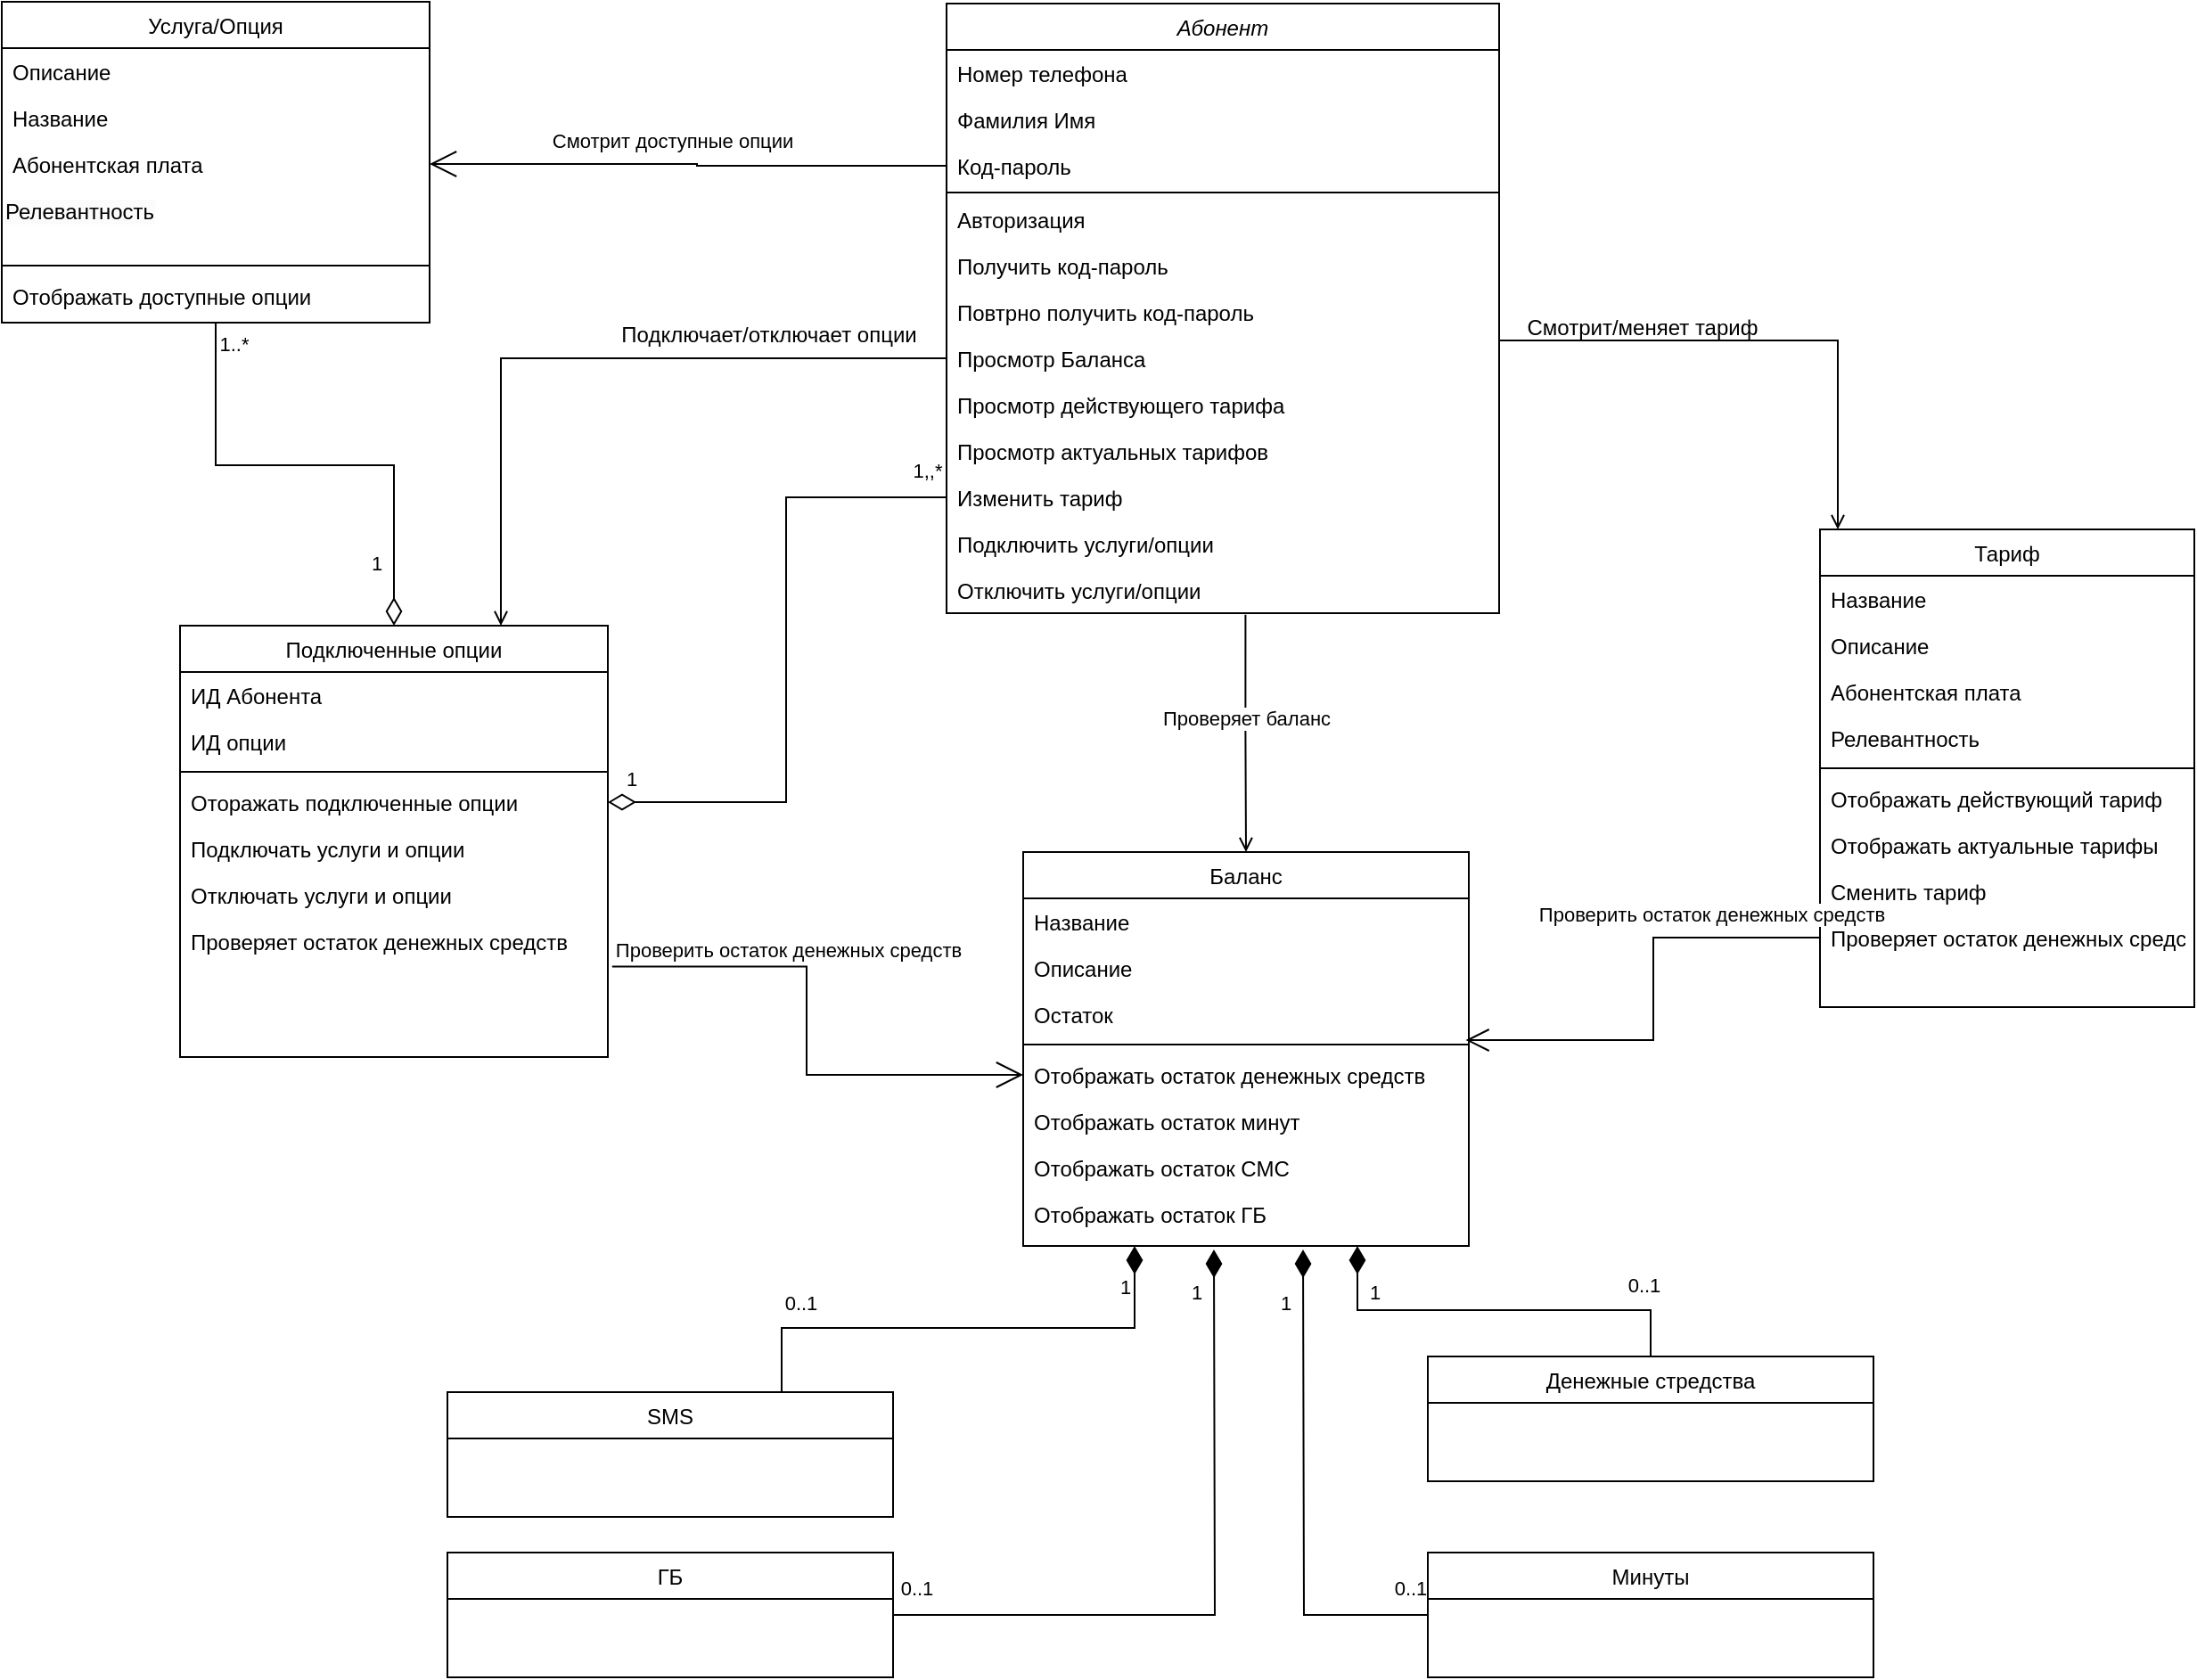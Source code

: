 <mxfile version="20.8.16" type="device"><diagram id="C5RBs43oDa-KdzZeNtuy" name="Page-1"><mxGraphModel dx="2600" dy="1035" grid="1" gridSize="10" guides="1" tooltips="1" connect="1" arrows="1" fold="1" page="1" pageScale="1" pageWidth="827" pageHeight="1169" math="0" shadow="0"><root><mxCell id="WIyWlLk6GJQsqaUBKTNV-0"/><mxCell id="WIyWlLk6GJQsqaUBKTNV-1" parent="WIyWlLk6GJQsqaUBKTNV-0"/><mxCell id="qqiauHN9ptgP1WvoEr8K-11" value="1,,*" style="edgeStyle=orthogonalEdgeStyle;rounded=0;orthogonalLoop=1;jettySize=auto;html=1;entryX=1;entryY=0.5;entryDx=0;entryDy=0;endArrow=diamondThin;endFill=0;endSize=13;exitX=0;exitY=0.5;exitDx=0;exitDy=0;" edge="1" parent="WIyWlLk6GJQsqaUBKTNV-1" source="E-SBOA3te5ItWCWo8NLV-11" target="qqiauHN9ptgP1WvoEr8K-5"><mxGeometry x="-0.935" y="-15" relative="1" as="geometry"><mxPoint x="360" y="400" as="sourcePoint"/><mxPoint as="offset"/></mxGeometry></mxCell><mxCell id="qqiauHN9ptgP1WvoEr8K-12" value="1" style="edgeLabel;html=1;align=center;verticalAlign=middle;resizable=0;points=[];" vertex="1" connectable="0" parent="qqiauHN9ptgP1WvoEr8K-11"><mxGeometry x="0.866" y="-2" relative="1" as="geometry"><mxPoint x="-11" y="-11" as="offset"/></mxGeometry></mxCell><mxCell id="zkfFHV4jXpPFQw0GAbJ--0" value="Абонент" style="swimlane;fontStyle=2;align=center;verticalAlign=top;childLayout=stackLayout;horizontal=1;startSize=26;horizontalStack=0;resizeParent=1;resizeLast=0;collapsible=1;marginBottom=0;rounded=0;shadow=0;strokeWidth=1;" parent="WIyWlLk6GJQsqaUBKTNV-1" vertex="1"><mxGeometry x="450" y="21" width="310" height="342" as="geometry"><mxRectangle x="220" y="120" width="160" height="26" as="alternateBounds"/></mxGeometry></mxCell><mxCell id="zkfFHV4jXpPFQw0GAbJ--1" value="Номер телефона" style="text;align=left;verticalAlign=top;spacingLeft=4;spacingRight=4;overflow=hidden;rotatable=0;points=[[0,0.5],[1,0.5]];portConstraint=eastwest;" parent="zkfFHV4jXpPFQw0GAbJ--0" vertex="1"><mxGeometry y="26" width="310" height="26" as="geometry"/></mxCell><mxCell id="E-SBOA3te5ItWCWo8NLV-16" value="Фамилия Имя" style="text;align=left;verticalAlign=top;spacingLeft=4;spacingRight=4;overflow=hidden;rotatable=0;points=[[0,0.5],[1,0.5]];portConstraint=eastwest;rounded=0;shadow=0;html=0;" parent="zkfFHV4jXpPFQw0GAbJ--0" vertex="1"><mxGeometry y="52" width="310" height="26" as="geometry"/></mxCell><mxCell id="E-SBOA3te5ItWCWo8NLV-2" value="Код-пароль" style="text;align=left;verticalAlign=top;spacingLeft=4;spacingRight=4;overflow=hidden;rotatable=0;points=[[0,0.5],[1,0.5]];portConstraint=eastwest;rounded=0;shadow=0;html=0;" parent="zkfFHV4jXpPFQw0GAbJ--0" vertex="1"><mxGeometry y="78" width="310" height="26" as="geometry"/></mxCell><mxCell id="zkfFHV4jXpPFQw0GAbJ--4" value="" style="line;html=1;strokeWidth=1;align=left;verticalAlign=middle;spacingTop=-1;spacingLeft=3;spacingRight=3;rotatable=0;labelPosition=right;points=[];portConstraint=eastwest;" parent="zkfFHV4jXpPFQw0GAbJ--0" vertex="1"><mxGeometry y="104" width="310" height="4" as="geometry"/></mxCell><mxCell id="E-SBOA3te5ItWCWo8NLV-5" value="Авторизация" style="text;align=left;verticalAlign=top;spacingLeft=4;spacingRight=4;overflow=hidden;rotatable=0;points=[[0,0.5],[1,0.5]];portConstraint=eastwest;" parent="zkfFHV4jXpPFQw0GAbJ--0" vertex="1"><mxGeometry y="108" width="310" height="26" as="geometry"/></mxCell><mxCell id="E-SBOA3te5ItWCWo8NLV-14" value="Получить код-пароль" style="text;align=left;verticalAlign=top;spacingLeft=4;spacingRight=4;overflow=hidden;rotatable=0;points=[[0,0.5],[1,0.5]];portConstraint=eastwest;" parent="zkfFHV4jXpPFQw0GAbJ--0" vertex="1"><mxGeometry y="134" width="310" height="26" as="geometry"/></mxCell><mxCell id="E-SBOA3te5ItWCWo8NLV-15" value="Повтрно получить код-пароль" style="text;align=left;verticalAlign=top;spacingLeft=4;spacingRight=4;overflow=hidden;rotatable=0;points=[[0,0.5],[1,0.5]];portConstraint=eastwest;" parent="zkfFHV4jXpPFQw0GAbJ--0" vertex="1"><mxGeometry y="160" width="310" height="26" as="geometry"/></mxCell><mxCell id="zkfFHV4jXpPFQw0GAbJ--5" value="Просмотр Баланса" style="text;align=left;verticalAlign=top;spacingLeft=4;spacingRight=4;overflow=hidden;rotatable=0;points=[[0,0.5],[1,0.5]];portConstraint=eastwest;" parent="zkfFHV4jXpPFQw0GAbJ--0" vertex="1"><mxGeometry y="186" width="310" height="26" as="geometry"/></mxCell><mxCell id="E-SBOA3te5ItWCWo8NLV-9" value="Просмотр действующего тарифа" style="text;align=left;verticalAlign=top;spacingLeft=4;spacingRight=4;overflow=hidden;rotatable=0;points=[[0,0.5],[1,0.5]];portConstraint=eastwest;" parent="zkfFHV4jXpPFQw0GAbJ--0" vertex="1"><mxGeometry y="212" width="310" height="26" as="geometry"/></mxCell><mxCell id="E-SBOA3te5ItWCWo8NLV-10" value="Просмотр актуальных тарифов" style="text;align=left;verticalAlign=top;spacingLeft=4;spacingRight=4;overflow=hidden;rotatable=0;points=[[0,0.5],[1,0.5]];portConstraint=eastwest;" parent="zkfFHV4jXpPFQw0GAbJ--0" vertex="1"><mxGeometry y="238" width="310" height="26" as="geometry"/></mxCell><mxCell id="E-SBOA3te5ItWCWo8NLV-11" value="Изменить тариф" style="text;align=left;verticalAlign=top;spacingLeft=4;spacingRight=4;overflow=hidden;rotatable=0;points=[[0,0.5],[1,0.5]];portConstraint=eastwest;" parent="zkfFHV4jXpPFQw0GAbJ--0" vertex="1"><mxGeometry y="264" width="310" height="26" as="geometry"/></mxCell><mxCell id="E-SBOA3te5ItWCWo8NLV-12" value="Подключить услуги/опции" style="text;align=left;verticalAlign=top;spacingLeft=4;spacingRight=4;overflow=hidden;rotatable=0;points=[[0,0.5],[1,0.5]];portConstraint=eastwest;" parent="zkfFHV4jXpPFQw0GAbJ--0" vertex="1"><mxGeometry y="290" width="310" height="26" as="geometry"/></mxCell><mxCell id="E-SBOA3te5ItWCWo8NLV-13" value="Отключить услуги/опции" style="text;align=left;verticalAlign=top;spacingLeft=4;spacingRight=4;overflow=hidden;rotatable=0;points=[[0,0.5],[1,0.5]];portConstraint=eastwest;" parent="zkfFHV4jXpPFQw0GAbJ--0" vertex="1"><mxGeometry y="316" width="310" height="26" as="geometry"/></mxCell><mxCell id="zkfFHV4jXpPFQw0GAbJ--17" value="Тариф" style="swimlane;fontStyle=0;align=center;verticalAlign=top;childLayout=stackLayout;horizontal=1;startSize=26;horizontalStack=0;resizeParent=1;resizeLast=0;collapsible=1;marginBottom=0;rounded=0;shadow=0;strokeWidth=1;" parent="WIyWlLk6GJQsqaUBKTNV-1" vertex="1"><mxGeometry x="940" y="316" width="210" height="268" as="geometry"><mxRectangle x="550" y="140" width="160" height="26" as="alternateBounds"/></mxGeometry></mxCell><mxCell id="zkfFHV4jXpPFQw0GAbJ--18" value="Название" style="text;align=left;verticalAlign=top;spacingLeft=4;spacingRight=4;overflow=hidden;rotatable=0;points=[[0,0.5],[1,0.5]];portConstraint=eastwest;" parent="zkfFHV4jXpPFQw0GAbJ--17" vertex="1"><mxGeometry y="26" width="210" height="26" as="geometry"/></mxCell><mxCell id="zkfFHV4jXpPFQw0GAbJ--19" value="Описание" style="text;align=left;verticalAlign=top;spacingLeft=4;spacingRight=4;overflow=hidden;rotatable=0;points=[[0,0.5],[1,0.5]];portConstraint=eastwest;rounded=0;shadow=0;html=0;" parent="zkfFHV4jXpPFQw0GAbJ--17" vertex="1"><mxGeometry y="52" width="210" height="26" as="geometry"/></mxCell><mxCell id="zkfFHV4jXpPFQw0GAbJ--21" value="Абонентская плата" style="text;align=left;verticalAlign=top;spacingLeft=4;spacingRight=4;overflow=hidden;rotatable=0;points=[[0,0.5],[1,0.5]];portConstraint=eastwest;rounded=0;shadow=0;html=0;" parent="zkfFHV4jXpPFQw0GAbJ--17" vertex="1"><mxGeometry y="78" width="210" height="26" as="geometry"/></mxCell><mxCell id="qqiauHN9ptgP1WvoEr8K-14" value="Релевантность" style="text;align=left;verticalAlign=top;spacingLeft=4;spacingRight=4;overflow=hidden;rotatable=0;points=[[0,0.5],[1,0.5]];portConstraint=eastwest;rounded=0;shadow=0;html=0;" vertex="1" parent="zkfFHV4jXpPFQw0GAbJ--17"><mxGeometry y="104" width="210" height="26" as="geometry"/></mxCell><mxCell id="zkfFHV4jXpPFQw0GAbJ--23" value="" style="line;html=1;strokeWidth=1;align=left;verticalAlign=middle;spacingTop=-1;spacingLeft=3;spacingRight=3;rotatable=0;labelPosition=right;points=[];portConstraint=eastwest;" parent="zkfFHV4jXpPFQw0GAbJ--17" vertex="1"><mxGeometry y="130" width="210" height="8" as="geometry"/></mxCell><mxCell id="zkfFHV4jXpPFQw0GAbJ--24" value="Отображать действующий тариф" style="text;align=left;verticalAlign=top;spacingLeft=4;spacingRight=4;overflow=hidden;rotatable=0;points=[[0,0.5],[1,0.5]];portConstraint=eastwest;" parent="zkfFHV4jXpPFQw0GAbJ--17" vertex="1"><mxGeometry y="138" width="210" height="26" as="geometry"/></mxCell><mxCell id="zkfFHV4jXpPFQw0GAbJ--25" value="Отображать актуальные тарифы" style="text;align=left;verticalAlign=top;spacingLeft=4;spacingRight=4;overflow=hidden;rotatable=0;points=[[0,0.5],[1,0.5]];portConstraint=eastwest;" parent="zkfFHV4jXpPFQw0GAbJ--17" vertex="1"><mxGeometry y="164" width="210" height="26" as="geometry"/></mxCell><mxCell id="E-SBOA3te5ItWCWo8NLV-64" value="Сменить тариф" style="text;align=left;verticalAlign=top;spacingLeft=4;spacingRight=4;overflow=hidden;rotatable=0;points=[[0,0.5],[1,0.5]];portConstraint=eastwest;" parent="zkfFHV4jXpPFQw0GAbJ--17" vertex="1"><mxGeometry y="190" width="210" height="26" as="geometry"/></mxCell><mxCell id="E-SBOA3te5ItWCWo8NLV-65" value="Проверяет остаток денежных средств" style="text;align=left;verticalAlign=top;spacingLeft=4;spacingRight=4;overflow=hidden;rotatable=0;points=[[0,0.5],[1,0.5]];portConstraint=eastwest;" parent="zkfFHV4jXpPFQw0GAbJ--17" vertex="1"><mxGeometry y="216" width="210" height="26" as="geometry"/></mxCell><mxCell id="zkfFHV4jXpPFQw0GAbJ--26" value="" style="endArrow=open;shadow=0;strokeWidth=1;rounded=0;endFill=1;edgeStyle=elbowEdgeStyle;elbow=vertical;exitX=1;exitY=0.5;exitDx=0;exitDy=0;" parent="WIyWlLk6GJQsqaUBKTNV-1" source="zkfFHV4jXpPFQw0GAbJ--5" target="zkfFHV4jXpPFQw0GAbJ--17" edge="1"><mxGeometry x="0.5" y="41" relative="1" as="geometry"><mxPoint x="764" y="236" as="sourcePoint"/><mxPoint x="540" y="192" as="targetPoint"/><mxPoint x="-40" y="32" as="offset"/><Array as="points"><mxPoint x="950" y="210"/></Array></mxGeometry></mxCell><mxCell id="zkfFHV4jXpPFQw0GAbJ--29" value="Смотрит/меняет тариф" style="text;html=1;resizable=0;points=[];;align=center;verticalAlign=middle;labelBackgroundColor=none;rounded=0;shadow=0;strokeWidth=1;fontSize=12;" parent="zkfFHV4jXpPFQw0GAbJ--26" vertex="1" connectable="0"><mxGeometry x="0.5" y="49" relative="1" as="geometry"><mxPoint x="-159" y="-37" as="offset"/></mxGeometry></mxCell><mxCell id="qqiauHN9ptgP1WvoEr8K-17" style="edgeStyle=orthogonalEdgeStyle;rounded=0;orthogonalLoop=1;jettySize=auto;html=1;endArrow=diamondThin;endFill=0;endSize=13;entryX=0.5;entryY=0;entryDx=0;entryDy=0;" edge="1" parent="WIyWlLk6GJQsqaUBKTNV-1" source="E-SBOA3te5ItWCWo8NLV-17" target="qqiauHN9ptgP1WvoEr8K-0"><mxGeometry relative="1" as="geometry"><mxPoint x="160" y="350" as="targetPoint"/></mxGeometry></mxCell><mxCell id="qqiauHN9ptgP1WvoEr8K-18" value="1..*" style="edgeLabel;html=1;align=center;verticalAlign=middle;resizable=0;points=[];" vertex="1" connectable="0" parent="qqiauHN9ptgP1WvoEr8K-17"><mxGeometry x="-0.927" y="1" relative="1" as="geometry"><mxPoint x="9" y="2" as="offset"/></mxGeometry></mxCell><mxCell id="qqiauHN9ptgP1WvoEr8K-19" value="1" style="edgeLabel;html=1;align=center;verticalAlign=middle;resizable=0;points=[];" vertex="1" connectable="0" parent="qqiauHN9ptgP1WvoEr8K-17"><mxGeometry x="0.867" relative="1" as="geometry"><mxPoint x="-10" y="-17" as="offset"/></mxGeometry></mxCell><mxCell id="E-SBOA3te5ItWCWo8NLV-17" value="Услуга/Опция" style="swimlane;fontStyle=0;align=center;verticalAlign=top;childLayout=stackLayout;horizontal=1;startSize=26;horizontalStack=0;resizeParent=1;resizeLast=0;collapsible=1;marginBottom=0;rounded=0;shadow=0;strokeWidth=1;" parent="WIyWlLk6GJQsqaUBKTNV-1" vertex="1"><mxGeometry x="-80" y="20" width="240" height="180" as="geometry"><mxRectangle x="550" y="140" width="160" height="26" as="alternateBounds"/></mxGeometry></mxCell><mxCell id="E-SBOA3te5ItWCWo8NLV-19" value="Описание" style="text;align=left;verticalAlign=top;spacingLeft=4;spacingRight=4;overflow=hidden;rotatable=0;points=[[0,0.5],[1,0.5]];portConstraint=eastwest;rounded=0;shadow=0;html=0;" parent="E-SBOA3te5ItWCWo8NLV-17" vertex="1"><mxGeometry y="26" width="240" height="26" as="geometry"/></mxCell><mxCell id="E-SBOA3te5ItWCWo8NLV-18" value="Название" style="text;align=left;verticalAlign=top;spacingLeft=4;spacingRight=4;overflow=hidden;rotatable=0;points=[[0,0.5],[1,0.5]];portConstraint=eastwest;" parent="E-SBOA3te5ItWCWo8NLV-17" vertex="1"><mxGeometry y="52" width="240" height="26" as="geometry"/></mxCell><mxCell id="E-SBOA3te5ItWCWo8NLV-21" value="Абонентская плата" style="text;align=left;verticalAlign=top;spacingLeft=4;spacingRight=4;overflow=hidden;rotatable=0;points=[[0,0.5],[1,0.5]];portConstraint=eastwest;rounded=0;shadow=0;html=0;" parent="E-SBOA3te5ItWCWo8NLV-17" vertex="1"><mxGeometry y="78" width="240" height="26" as="geometry"/></mxCell><mxCell id="qqiauHN9ptgP1WvoEr8K-13" value="&lt;span style=&quot;color: rgb(0, 0, 0); font-family: Helvetica; font-size: 12px; font-style: normal; font-variant-ligatures: normal; font-variant-caps: normal; font-weight: 400; letter-spacing: normal; orphans: 2; text-align: left; text-indent: 0px; text-transform: none; widows: 2; word-spacing: 0px; -webkit-text-stroke-width: 0px; background-color: rgb(251, 251, 251); text-decoration-thickness: initial; text-decoration-style: initial; text-decoration-color: initial; float: none; display: inline !important;&quot;&gt;Релевантность&lt;/span&gt;" style="text;whiteSpace=wrap;html=1;" vertex="1" parent="E-SBOA3te5ItWCWo8NLV-17"><mxGeometry y="104" width="240" height="40" as="geometry"/></mxCell><mxCell id="E-SBOA3te5ItWCWo8NLV-22" value="" style="line;html=1;strokeWidth=1;align=left;verticalAlign=middle;spacingTop=-1;spacingLeft=3;spacingRight=3;rotatable=0;labelPosition=right;points=[];portConstraint=eastwest;" parent="E-SBOA3te5ItWCWo8NLV-17" vertex="1"><mxGeometry y="144" width="240" height="8" as="geometry"/></mxCell><mxCell id="E-SBOA3te5ItWCWo8NLV-24" value="Отображать доступные опции" style="text;align=left;verticalAlign=top;spacingLeft=4;spacingRight=4;overflow=hidden;rotatable=0;points=[[0,0.5],[1,0.5]];portConstraint=eastwest;" parent="E-SBOA3te5ItWCWo8NLV-17" vertex="1"><mxGeometry y="152" width="240" height="26" as="geometry"/></mxCell><mxCell id="E-SBOA3te5ItWCWo8NLV-34" value="" style="endArrow=open;shadow=0;strokeWidth=1;rounded=0;endFill=1;edgeStyle=orthogonalEdgeStyle;entryX=0.75;entryY=0;entryDx=0;entryDy=0;exitX=0;exitY=0.5;exitDx=0;exitDy=0;" parent="WIyWlLk6GJQsqaUBKTNV-1" source="zkfFHV4jXpPFQw0GAbJ--5" target="qqiauHN9ptgP1WvoEr8K-0" edge="1"><mxGeometry x="0.5" y="41" relative="1" as="geometry"><mxPoint x="449.14" y="245.822" as="sourcePoint"/><mxPoint x="116" y="550" as="targetPoint"/><mxPoint x="-40" y="32" as="offset"/></mxGeometry></mxCell><mxCell id="E-SBOA3te5ItWCWo8NLV-37" value="Подключает/отключает опции" style="text;html=1;resizable=0;points=[];;align=center;verticalAlign=middle;labelBackgroundColor=none;rounded=0;shadow=0;strokeWidth=1;fontSize=12;" parent="E-SBOA3te5ItWCWo8NLV-34" vertex="1" connectable="0"><mxGeometry x="0.5" y="49" relative="1" as="geometry"><mxPoint x="101" y="-63" as="offset"/></mxGeometry></mxCell><mxCell id="E-SBOA3te5ItWCWo8NLV-38" value="Баланс" style="swimlane;fontStyle=0;align=center;verticalAlign=top;childLayout=stackLayout;horizontal=1;startSize=26;horizontalStack=0;resizeParent=1;resizeLast=0;collapsible=1;marginBottom=0;rounded=0;shadow=0;strokeWidth=1;" parent="WIyWlLk6GJQsqaUBKTNV-1" vertex="1"><mxGeometry x="493" y="497" width="250" height="221" as="geometry"><mxRectangle x="550" y="140" width="160" height="26" as="alternateBounds"/></mxGeometry></mxCell><mxCell id="E-SBOA3te5ItWCWo8NLV-39" value="Название" style="text;align=left;verticalAlign=top;spacingLeft=4;spacingRight=4;overflow=hidden;rotatable=0;points=[[0,0.5],[1,0.5]];portConstraint=eastwest;" parent="E-SBOA3te5ItWCWo8NLV-38" vertex="1"><mxGeometry y="26" width="250" height="26" as="geometry"/></mxCell><mxCell id="E-SBOA3te5ItWCWo8NLV-40" value="Описание" style="text;align=left;verticalAlign=top;spacingLeft=4;spacingRight=4;overflow=hidden;rotatable=0;points=[[0,0.5],[1,0.5]];portConstraint=eastwest;rounded=0;shadow=0;html=0;" parent="E-SBOA3te5ItWCWo8NLV-38" vertex="1"><mxGeometry y="52" width="250" height="26" as="geometry"/></mxCell><mxCell id="E-SBOA3te5ItWCWo8NLV-41" value="Остаток" style="text;align=left;verticalAlign=top;spacingLeft=4;spacingRight=4;overflow=hidden;rotatable=0;points=[[0,0.5],[1,0.5]];portConstraint=eastwest;rounded=0;shadow=0;html=0;" parent="E-SBOA3te5ItWCWo8NLV-38" vertex="1"><mxGeometry y="78" width="250" height="26" as="geometry"/></mxCell><mxCell id="E-SBOA3te5ItWCWo8NLV-42" value="" style="line;html=1;strokeWidth=1;align=left;verticalAlign=middle;spacingTop=-1;spacingLeft=3;spacingRight=3;rotatable=0;labelPosition=right;points=[];portConstraint=eastwest;" parent="E-SBOA3te5ItWCWo8NLV-38" vertex="1"><mxGeometry y="104" width="250" height="8" as="geometry"/></mxCell><mxCell id="E-SBOA3te5ItWCWo8NLV-43" value="Отображать остаток денежных средств" style="text;align=left;verticalAlign=top;spacingLeft=4;spacingRight=4;overflow=hidden;rotatable=0;points=[[0,0.5],[1,0.5]];portConstraint=eastwest;" parent="E-SBOA3te5ItWCWo8NLV-38" vertex="1"><mxGeometry y="112" width="250" height="26" as="geometry"/></mxCell><mxCell id="E-SBOA3te5ItWCWo8NLV-44" value="Отображать остаток минут" style="text;align=left;verticalAlign=top;spacingLeft=4;spacingRight=4;overflow=hidden;rotatable=0;points=[[0,0.5],[1,0.5]];portConstraint=eastwest;" parent="E-SBOA3te5ItWCWo8NLV-38" vertex="1"><mxGeometry y="138" width="250" height="26" as="geometry"/></mxCell><mxCell id="E-SBOA3te5ItWCWo8NLV-51" value="Отображать остаток СМС" style="text;align=left;verticalAlign=top;spacingLeft=4;spacingRight=4;overflow=hidden;rotatable=0;points=[[0,0.5],[1,0.5]];portConstraint=eastwest;" parent="E-SBOA3te5ItWCWo8NLV-38" vertex="1"><mxGeometry y="164" width="250" height="26" as="geometry"/></mxCell><mxCell id="E-SBOA3te5ItWCWo8NLV-49" value="Отображать остаток ГБ" style="text;align=left;verticalAlign=top;spacingLeft=4;spacingRight=4;overflow=hidden;rotatable=0;points=[[0,0.5],[1,0.5]];portConstraint=eastwest;" parent="E-SBOA3te5ItWCWo8NLV-38" vertex="1"><mxGeometry y="190" width="250" height="26" as="geometry"/></mxCell><mxCell id="E-SBOA3te5ItWCWo8NLV-45" style="edgeStyle=orthogonalEdgeStyle;rounded=0;orthogonalLoop=1;jettySize=auto;html=1;entryX=0.5;entryY=0;entryDx=0;entryDy=0;endArrow=open;endFill=0;exitX=0.541;exitY=1.034;exitDx=0;exitDy=0;exitPerimeter=0;" parent="WIyWlLk6GJQsqaUBKTNV-1" source="E-SBOA3te5ItWCWo8NLV-13" target="E-SBOA3te5ItWCWo8NLV-38" edge="1"><mxGeometry relative="1" as="geometry"/></mxCell><mxCell id="E-SBOA3te5ItWCWo8NLV-47" value="Проверяет баланс" style="edgeLabel;html=1;align=center;verticalAlign=middle;resizable=0;points=[];" parent="E-SBOA3te5ItWCWo8NLV-45" vertex="1" connectable="0"><mxGeometry x="-0.59" y="4" relative="1" as="geometry"><mxPoint x="-4" y="30" as="offset"/></mxGeometry></mxCell><mxCell id="E-SBOA3te5ItWCWo8NLV-57" value="Проверить остаток денежных средств" style="edgeStyle=orthogonalEdgeStyle;rounded=0;orthogonalLoop=1;jettySize=auto;html=1;endArrow=open;endFill=0;exitX=0;exitY=0.5;exitDx=0;exitDy=0;entryX=0.993;entryY=1.058;entryDx=0;entryDy=0;entryPerimeter=0;endSize=11;" parent="WIyWlLk6GJQsqaUBKTNV-1" source="E-SBOA3te5ItWCWo8NLV-65" target="E-SBOA3te5ItWCWo8NLV-41" edge="1"><mxGeometry x="-0.464" y="-7" relative="1" as="geometry"><mxPoint x="1080" y="554" as="sourcePoint"/><mxPoint x="7" y="-6" as="offset"/><mxPoint x="810" y="580" as="targetPoint"/></mxGeometry></mxCell><mxCell id="L7mXFg53KwqEsn0I_c4e-11" style="edgeStyle=orthogonalEdgeStyle;rounded=0;orthogonalLoop=1;jettySize=auto;html=1;exitX=0.75;exitY=0;exitDx=0;exitDy=0;entryX=0.25;entryY=1;entryDx=0;entryDy=0;strokeWidth=1;endArrow=diamondThin;endFill=1;endSize=13;" parent="WIyWlLk6GJQsqaUBKTNV-1" source="L7mXFg53KwqEsn0I_c4e-0" target="E-SBOA3te5ItWCWo8NLV-38" edge="1"><mxGeometry relative="1" as="geometry"/></mxCell><mxCell id="L7mXFg53KwqEsn0I_c4e-17" value="0..1" style="edgeLabel;html=1;align=center;verticalAlign=middle;resizable=0;points=[];" parent="L7mXFg53KwqEsn0I_c4e-11" vertex="1" connectable="0"><mxGeometry x="-0.67" y="2" relative="1" as="geometry"><mxPoint y="-12" as="offset"/></mxGeometry></mxCell><mxCell id="L7mXFg53KwqEsn0I_c4e-18" value="1" style="edgeLabel;html=1;align=center;verticalAlign=middle;resizable=0;points=[];" parent="L7mXFg53KwqEsn0I_c4e-11" vertex="1" connectable="0"><mxGeometry x="0.876" y="-2" relative="1" as="geometry"><mxPoint x="-8" y="5" as="offset"/></mxGeometry></mxCell><mxCell id="L7mXFg53KwqEsn0I_c4e-0" value="SMS" style="swimlane;fontStyle=0;align=center;verticalAlign=top;childLayout=stackLayout;horizontal=1;startSize=26;horizontalStack=0;resizeParent=1;resizeLast=0;collapsible=1;marginBottom=0;rounded=0;shadow=0;strokeWidth=1;" parent="WIyWlLk6GJQsqaUBKTNV-1" vertex="1"><mxGeometry x="170" y="800" width="250" height="70" as="geometry"><mxRectangle x="550" y="140" width="160" height="26" as="alternateBounds"/></mxGeometry></mxCell><mxCell id="L7mXFg53KwqEsn0I_c4e-12" style="edgeStyle=orthogonalEdgeStyle;rounded=0;orthogonalLoop=1;jettySize=auto;html=1;strokeWidth=1;endArrow=diamondThin;endFill=1;endSize=13;" parent="WIyWlLk6GJQsqaUBKTNV-1" source="L7mXFg53KwqEsn0I_c4e-9" edge="1"><mxGeometry relative="1" as="geometry"><mxPoint x="600" y="720" as="targetPoint"/></mxGeometry></mxCell><mxCell id="L7mXFg53KwqEsn0I_c4e-19" value="0..1" style="edgeLabel;html=1;align=center;verticalAlign=middle;resizable=0;points=[];" parent="L7mXFg53KwqEsn0I_c4e-12" vertex="1" connectable="0"><mxGeometry x="-0.935" y="1" relative="1" as="geometry"><mxPoint y="-14" as="offset"/></mxGeometry></mxCell><mxCell id="L7mXFg53KwqEsn0I_c4e-20" value="1" style="edgeLabel;html=1;align=center;verticalAlign=middle;resizable=0;points=[];" parent="L7mXFg53KwqEsn0I_c4e-12" vertex="1" connectable="0"><mxGeometry x="0.878" y="-2" relative="1" as="geometry"><mxPoint x="-12" as="offset"/></mxGeometry></mxCell><mxCell id="L7mXFg53KwqEsn0I_c4e-9" value="ГБ" style="swimlane;fontStyle=0;align=center;verticalAlign=top;childLayout=stackLayout;horizontal=1;startSize=26;horizontalStack=0;resizeParent=1;resizeLast=0;collapsible=1;marginBottom=0;rounded=0;shadow=0;strokeWidth=1;" parent="WIyWlLk6GJQsqaUBKTNV-1" vertex="1"><mxGeometry x="170" y="890" width="250" height="70" as="geometry"><mxRectangle x="550" y="140" width="160" height="26" as="alternateBounds"/></mxGeometry></mxCell><mxCell id="L7mXFg53KwqEsn0I_c4e-13" style="edgeStyle=orthogonalEdgeStyle;rounded=0;orthogonalLoop=1;jettySize=auto;html=1;strokeWidth=1;endArrow=diamondThin;endFill=1;endSize=13;" parent="WIyWlLk6GJQsqaUBKTNV-1" source="L7mXFg53KwqEsn0I_c4e-10" edge="1"><mxGeometry relative="1" as="geometry"><mxPoint x="650" y="720" as="targetPoint"/></mxGeometry></mxCell><mxCell id="L7mXFg53KwqEsn0I_c4e-21" value="0..1" style="edgeLabel;html=1;align=center;verticalAlign=middle;resizable=0;points=[];" parent="L7mXFg53KwqEsn0I_c4e-13" vertex="1" connectable="0"><mxGeometry x="-0.925" y="-1" relative="1" as="geometry"><mxPoint y="-14" as="offset"/></mxGeometry></mxCell><mxCell id="L7mXFg53KwqEsn0I_c4e-22" value="1" style="edgeLabel;html=1;align=center;verticalAlign=middle;resizable=0;points=[];" parent="L7mXFg53KwqEsn0I_c4e-13" vertex="1" connectable="0"><mxGeometry x="0.78" relative="1" as="geometry"><mxPoint x="-10" as="offset"/></mxGeometry></mxCell><mxCell id="L7mXFg53KwqEsn0I_c4e-10" value="Минуты" style="swimlane;fontStyle=0;align=center;verticalAlign=top;childLayout=stackLayout;horizontal=1;startSize=26;horizontalStack=0;resizeParent=1;resizeLast=0;collapsible=1;marginBottom=0;rounded=0;shadow=0;strokeWidth=1;" parent="WIyWlLk6GJQsqaUBKTNV-1" vertex="1"><mxGeometry x="720" y="890" width="250" height="70" as="geometry"><mxRectangle x="550" y="140" width="160" height="26" as="alternateBounds"/></mxGeometry></mxCell><mxCell id="L7mXFg53KwqEsn0I_c4e-15" style="edgeStyle=orthogonalEdgeStyle;rounded=0;orthogonalLoop=1;jettySize=auto;html=1;entryX=0.75;entryY=1;entryDx=0;entryDy=0;strokeWidth=1;endArrow=diamondThin;endFill=1;endSize=13;" parent="WIyWlLk6GJQsqaUBKTNV-1" source="L7mXFg53KwqEsn0I_c4e-14" target="E-SBOA3te5ItWCWo8NLV-38" edge="1"><mxGeometry relative="1" as="geometry"/></mxCell><mxCell id="L7mXFg53KwqEsn0I_c4e-23" value="1" style="edgeLabel;html=1;align=center;verticalAlign=middle;resizable=0;points=[];" parent="L7mXFg53KwqEsn0I_c4e-15" vertex="1" connectable="0"><mxGeometry x="0.771" relative="1" as="geometry"><mxPoint x="9" as="offset"/></mxGeometry></mxCell><mxCell id="L7mXFg53KwqEsn0I_c4e-24" value="0..1" style="edgeLabel;html=1;align=center;verticalAlign=middle;resizable=0;points=[];" parent="L7mXFg53KwqEsn0I_c4e-15" vertex="1" connectable="0"><mxGeometry x="-0.731" y="-2" relative="1" as="geometry"><mxPoint y="-12" as="offset"/></mxGeometry></mxCell><mxCell id="L7mXFg53KwqEsn0I_c4e-14" value="Денежные стредства" style="swimlane;fontStyle=0;align=center;verticalAlign=top;childLayout=stackLayout;horizontal=1;startSize=26;horizontalStack=0;resizeParent=1;resizeLast=0;collapsible=1;marginBottom=0;rounded=0;shadow=0;strokeWidth=1;" parent="WIyWlLk6GJQsqaUBKTNV-1" vertex="1"><mxGeometry x="720" y="780" width="250" height="70" as="geometry"><mxRectangle x="550" y="140" width="160" height="26" as="alternateBounds"/></mxGeometry></mxCell><mxCell id="qqiauHN9ptgP1WvoEr8K-16" style="rounded=0;orthogonalLoop=1;jettySize=auto;html=1;entryX=0;entryY=0.5;entryDx=0;entryDy=0;endArrow=open;endFill=0;endSize=13;edgeStyle=orthogonalEdgeStyle;exitX=1.01;exitY=1.048;exitDx=0;exitDy=0;exitPerimeter=0;" edge="1" parent="WIyWlLk6GJQsqaUBKTNV-1" source="qqiauHN9ptgP1WvoEr8K-15" target="E-SBOA3te5ItWCWo8NLV-43"><mxGeometry relative="1" as="geometry"/></mxCell><mxCell id="qqiauHN9ptgP1WvoEr8K-22" value="Проверить остаток денежных средств" style="edgeLabel;html=1;align=center;verticalAlign=middle;resizable=0;points=[];" vertex="1" connectable="0" parent="qqiauHN9ptgP1WvoEr8K-16"><mxGeometry x="-0.567" y="-3" relative="1" as="geometry"><mxPoint x="35" y="-12" as="offset"/></mxGeometry></mxCell><mxCell id="qqiauHN9ptgP1WvoEr8K-0" value="Подключенные опции" style="swimlane;fontStyle=0;align=center;verticalAlign=top;childLayout=stackLayout;horizontal=1;startSize=26;horizontalStack=0;resizeParent=1;resizeLast=0;collapsible=1;marginBottom=0;rounded=0;shadow=0;strokeWidth=1;" vertex="1" parent="WIyWlLk6GJQsqaUBKTNV-1"><mxGeometry x="20" y="370" width="240" height="242" as="geometry"><mxRectangle x="550" y="140" width="160" height="26" as="alternateBounds"/></mxGeometry></mxCell><mxCell id="qqiauHN9ptgP1WvoEr8K-2" value="ИД Абонента" style="text;align=left;verticalAlign=top;spacingLeft=4;spacingRight=4;overflow=hidden;rotatable=0;points=[[0,0.5],[1,0.5]];portConstraint=eastwest;rounded=0;shadow=0;html=0;" vertex="1" parent="qqiauHN9ptgP1WvoEr8K-0"><mxGeometry y="26" width="240" height="26" as="geometry"/></mxCell><mxCell id="qqiauHN9ptgP1WvoEr8K-1" value="ИД опции&#10;" style="text;align=left;verticalAlign=top;spacingLeft=4;spacingRight=4;overflow=hidden;rotatable=0;points=[[0,0.5],[1,0.5]];portConstraint=eastwest;" vertex="1" parent="qqiauHN9ptgP1WvoEr8K-0"><mxGeometry y="52" width="240" height="26" as="geometry"/></mxCell><mxCell id="qqiauHN9ptgP1WvoEr8K-4" value="" style="line;html=1;strokeWidth=1;align=left;verticalAlign=middle;spacingTop=-1;spacingLeft=3;spacingRight=3;rotatable=0;labelPosition=right;points=[];portConstraint=eastwest;" vertex="1" parent="qqiauHN9ptgP1WvoEr8K-0"><mxGeometry y="78" width="240" height="8" as="geometry"/></mxCell><mxCell id="qqiauHN9ptgP1WvoEr8K-5" value="Оторажать подключенные опции" style="text;align=left;verticalAlign=top;spacingLeft=4;spacingRight=4;overflow=hidden;rotatable=0;points=[[0,0.5],[1,0.5]];portConstraint=eastwest;" vertex="1" parent="qqiauHN9ptgP1WvoEr8K-0"><mxGeometry y="86" width="240" height="26" as="geometry"/></mxCell><mxCell id="qqiauHN9ptgP1WvoEr8K-7" value="Подключать услуги и опции" style="text;align=left;verticalAlign=top;spacingLeft=4;spacingRight=4;overflow=hidden;rotatable=0;points=[[0,0.5],[1,0.5]];portConstraint=eastwest;" vertex="1" parent="qqiauHN9ptgP1WvoEr8K-0"><mxGeometry y="112" width="240" height="26" as="geometry"/></mxCell><mxCell id="qqiauHN9ptgP1WvoEr8K-8" value="Отключать услуги и опции" style="text;align=left;verticalAlign=top;spacingLeft=4;spacingRight=4;overflow=hidden;rotatable=0;points=[[0,0.5],[1,0.5]];portConstraint=eastwest;" vertex="1" parent="qqiauHN9ptgP1WvoEr8K-0"><mxGeometry y="138" width="240" height="26" as="geometry"/></mxCell><mxCell id="qqiauHN9ptgP1WvoEr8K-15" value="Проверяет остаток денежных средств" style="text;align=left;verticalAlign=top;spacingLeft=4;spacingRight=4;overflow=hidden;rotatable=0;points=[[0,0.5],[1,0.5]];portConstraint=eastwest;" vertex="1" parent="qqiauHN9ptgP1WvoEr8K-0"><mxGeometry y="164" width="240" height="26" as="geometry"/></mxCell><mxCell id="qqiauHN9ptgP1WvoEr8K-20" style="edgeStyle=orthogonalEdgeStyle;rounded=0;orthogonalLoop=1;jettySize=auto;html=1;endArrow=open;endFill=0;endSize=13;entryX=1;entryY=0.5;entryDx=0;entryDy=0;" edge="1" parent="WIyWlLk6GJQsqaUBKTNV-1" source="E-SBOA3te5ItWCWo8NLV-2" target="E-SBOA3te5ItWCWo8NLV-21"><mxGeometry relative="1" as="geometry"><mxPoint x="-20" y="131" as="targetPoint"/></mxGeometry></mxCell><mxCell id="qqiauHN9ptgP1WvoEr8K-21" value="Смотрит доступные опции" style="edgeLabel;html=1;align=center;verticalAlign=middle;resizable=0;points=[];" vertex="1" connectable="0" parent="qqiauHN9ptgP1WvoEr8K-20"><mxGeometry x="0.07" y="4" relative="1" as="geometry"><mxPoint y="-17" as="offset"/></mxGeometry></mxCell></root></mxGraphModel></diagram></mxfile>